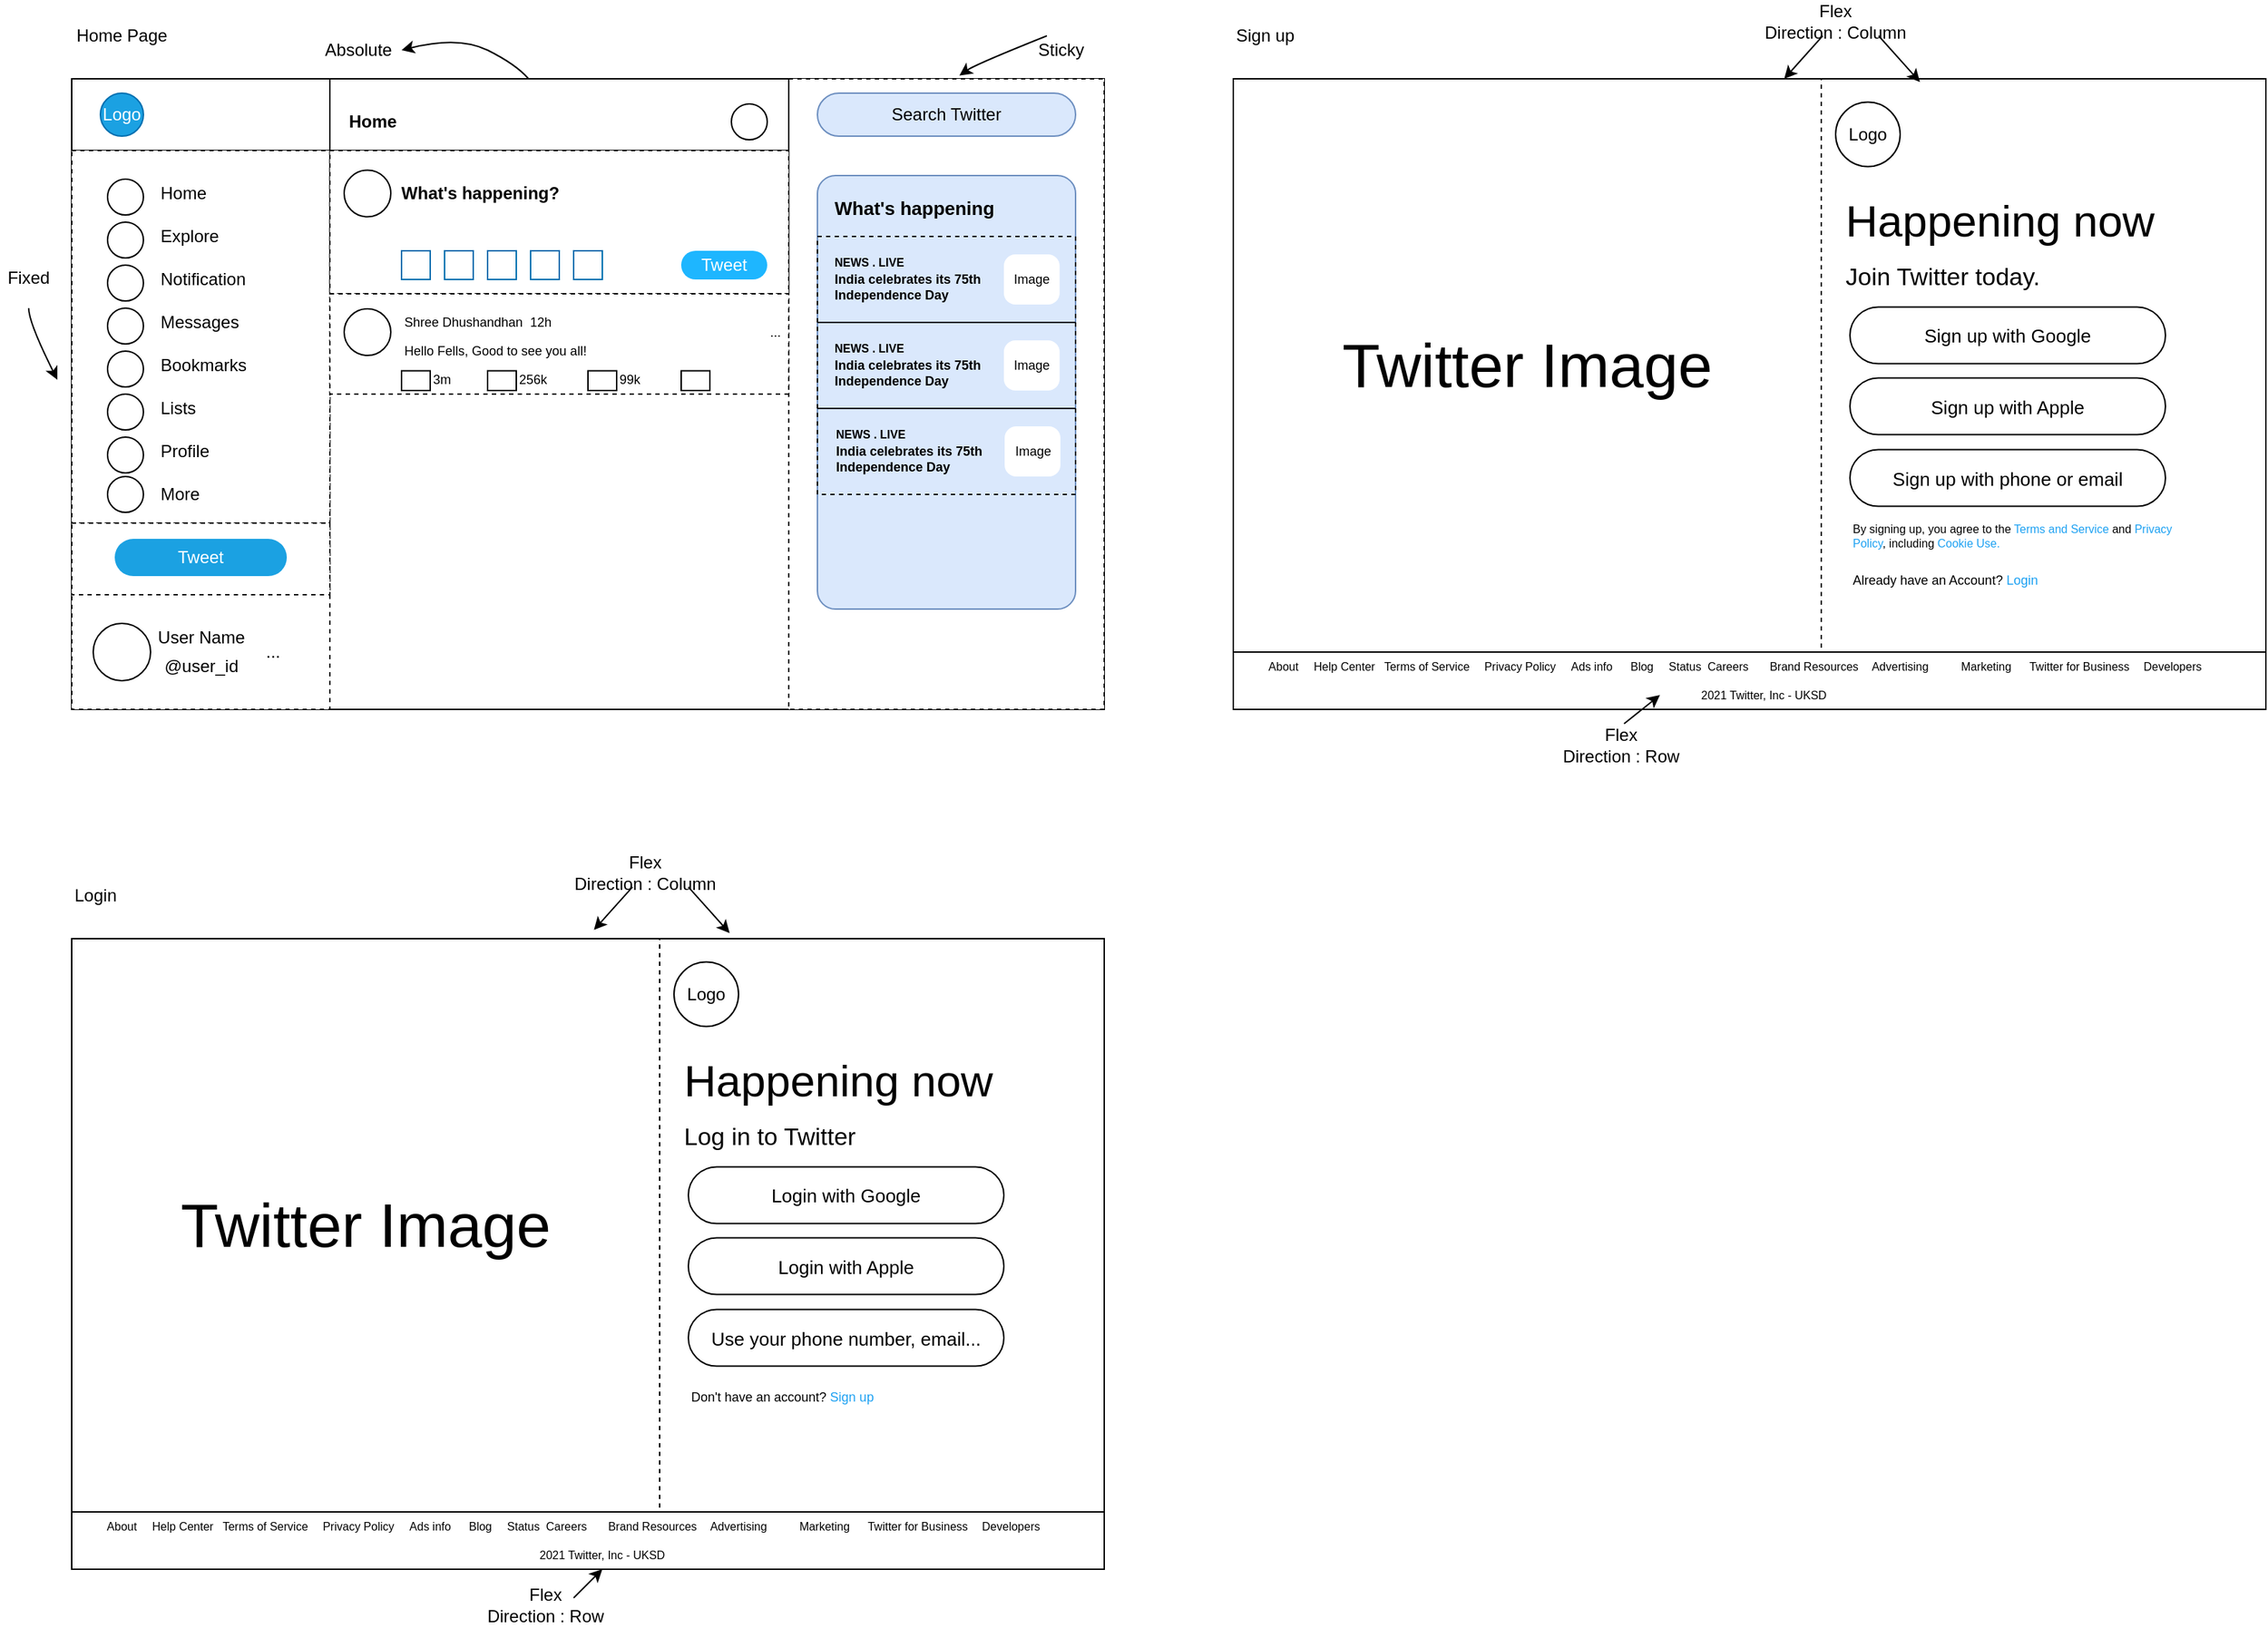 <mxfile version="14.9.8" type="device"><diagram id="cITDRtFdquwtTteCBt9e" name="Page-1"><mxGraphModel dx="1736" dy="976" grid="1" gridSize="10" guides="1" tooltips="1" connect="1" arrows="1" fold="1" page="1" pageScale="1" pageWidth="1654" pageHeight="1169" math="0" shadow="0"><root><mxCell id="0"/><mxCell id="1" parent="0"/><mxCell id="PWlF6VYf3-SWlMXKGO2l-2" value="Home Page" style="text;html=1;strokeColor=none;fillColor=none;align=center;verticalAlign=middle;whiteSpace=wrap;rounded=0;" parent="1" vertex="1"><mxGeometry x="80" y="40" width="70" height="20" as="geometry"/></mxCell><mxCell id="PWlF6VYf3-SWlMXKGO2l-9" value="" style="rounded=0;whiteSpace=wrap;html=1;strokeWidth=1;" parent="1" vertex="1"><mxGeometry x="80" y="80" width="720" height="440" as="geometry"/></mxCell><mxCell id="PWlF6VYf3-SWlMXKGO2l-7" value="" style="rounded=0;whiteSpace=wrap;html=1;strokeWidth=1;dashed=1;" parent="1" vertex="1"><mxGeometry x="80" y="80" width="180" height="440" as="geometry"/></mxCell><mxCell id="PWlF6VYf3-SWlMXKGO2l-8" value="" style="rounded=0;whiteSpace=wrap;html=1;strokeWidth=1;dashed=1;" parent="1" vertex="1"><mxGeometry x="580" y="80" width="220" height="440" as="geometry"/></mxCell><mxCell id="PWlF6VYf3-SWlMXKGO2l-12" value="" style="rounded=0;whiteSpace=wrap;html=1;strokeWidth=1;" parent="1" vertex="1"><mxGeometry x="80" y="80" width="180" height="50" as="geometry"/></mxCell><mxCell id="PWlF6VYf3-SWlMXKGO2l-24" value="" style="rounded=0;whiteSpace=wrap;html=1;strokeWidth=1;align=left;dashed=1;" parent="1" vertex="1"><mxGeometry x="80" y="130" width="180" height="260" as="geometry"/></mxCell><mxCell id="PWlF6VYf3-SWlMXKGO2l-10" value="Logo" style="rounded=1;whiteSpace=wrap;html=1;strokeWidth=1;arcSize=50;fillColor=#1ba1e2;strokeColor=#006EAF;fontColor=#ffffff;" parent="1" vertex="1"><mxGeometry x="100" y="90" width="30" height="30" as="geometry"/></mxCell><mxCell id="PWlF6VYf3-SWlMXKGO2l-13" value="Home" style="text;html=1;strokeColor=none;fillColor=none;align=left;verticalAlign=middle;whiteSpace=wrap;rounded=0;" parent="1" vertex="1"><mxGeometry x="140" y="150" width="50" height="20" as="geometry"/></mxCell><mxCell id="PWlF6VYf3-SWlMXKGO2l-15" value="Explore" style="text;html=1;strokeColor=none;fillColor=none;align=left;verticalAlign=middle;whiteSpace=wrap;rounded=0;" parent="1" vertex="1"><mxGeometry x="140" y="180" width="60" height="20" as="geometry"/></mxCell><mxCell id="PWlF6VYf3-SWlMXKGO2l-16" value="Notification" style="text;html=1;strokeColor=none;fillColor=none;align=left;verticalAlign=middle;whiteSpace=wrap;rounded=0;" parent="1" vertex="1"><mxGeometry x="140" y="210" width="80" height="20" as="geometry"/></mxCell><mxCell id="PWlF6VYf3-SWlMXKGO2l-17" value="Messages" style="text;html=1;strokeColor=none;fillColor=none;align=left;verticalAlign=middle;whiteSpace=wrap;rounded=0;" parent="1" vertex="1"><mxGeometry x="140" y="240" width="50" height="20" as="geometry"/></mxCell><mxCell id="PWlF6VYf3-SWlMXKGO2l-18" value="Bookmarks" style="text;html=1;strokeColor=none;fillColor=none;align=left;verticalAlign=middle;whiteSpace=wrap;rounded=0;" parent="1" vertex="1"><mxGeometry x="140" y="270" width="50" height="20" as="geometry"/></mxCell><mxCell id="PWlF6VYf3-SWlMXKGO2l-19" value="Lists" style="text;html=1;strokeColor=none;fillColor=none;align=left;verticalAlign=middle;whiteSpace=wrap;rounded=0;" parent="1" vertex="1"><mxGeometry x="140" y="300" width="50" height="20" as="geometry"/></mxCell><mxCell id="PWlF6VYf3-SWlMXKGO2l-20" value="Profile" style="text;html=1;strokeColor=none;fillColor=none;align=left;verticalAlign=middle;whiteSpace=wrap;rounded=0;" parent="1" vertex="1"><mxGeometry x="140" y="330" width="50" height="20" as="geometry"/></mxCell><mxCell id="PWlF6VYf3-SWlMXKGO2l-21" value="More" style="text;html=1;strokeColor=none;fillColor=none;align=left;verticalAlign=middle;whiteSpace=wrap;rounded=0;" parent="1" vertex="1"><mxGeometry x="140" y="360" width="50" height="20" as="geometry"/></mxCell><mxCell id="PWlF6VYf3-SWlMXKGO2l-25" value="" style="rounded=0;whiteSpace=wrap;html=1;strokeWidth=1;align=left;dashed=1;" parent="1" vertex="1"><mxGeometry x="80" y="390" width="180" height="50" as="geometry"/></mxCell><mxCell id="PWlF6VYf3-SWlMXKGO2l-23" value="Tweet" style="rounded=1;whiteSpace=wrap;html=1;strokeWidth=1;align=center;arcSize=50;fillColor=#1ba1e2;fontColor=#ffffff;strokeColor=none;" parent="1" vertex="1"><mxGeometry x="110" y="401" width="120" height="26" as="geometry"/></mxCell><mxCell id="PWlF6VYf3-SWlMXKGO2l-26" value="" style="ellipse;whiteSpace=wrap;html=1;rounded=1;strokeWidth=1;align=left;" parent="1" vertex="1"><mxGeometry x="95" y="460" width="40" height="40" as="geometry"/></mxCell><mxCell id="PWlF6VYf3-SWlMXKGO2l-27" value="User Name" style="text;html=1;align=center;verticalAlign=middle;resizable=0;points=[];autosize=1;strokeColor=none;" parent="1" vertex="1"><mxGeometry x="130" y="460" width="80" height="20" as="geometry"/></mxCell><mxCell id="PWlF6VYf3-SWlMXKGO2l-28" value="@user_id" style="text;html=1;align=center;verticalAlign=middle;resizable=0;points=[];autosize=1;strokeColor=none;" parent="1" vertex="1"><mxGeometry x="135" y="480" width="70" height="20" as="geometry"/></mxCell><mxCell id="PWlF6VYf3-SWlMXKGO2l-29" value="..." style="text;html=1;align=center;verticalAlign=middle;resizable=0;points=[];autosize=1;strokeColor=none;" parent="1" vertex="1"><mxGeometry x="205" y="470" width="30" height="20" as="geometry"/></mxCell><mxCell id="PWlF6VYf3-SWlMXKGO2l-31" value="" style="ellipse;whiteSpace=wrap;html=1;rounded=1;strokeWidth=1;align=left;" parent="1" vertex="1"><mxGeometry x="105" y="357.5" width="25" height="25" as="geometry"/></mxCell><mxCell id="PWlF6VYf3-SWlMXKGO2l-32" value="" style="ellipse;whiteSpace=wrap;html=1;rounded=1;strokeWidth=1;align=left;" parent="1" vertex="1"><mxGeometry x="105" y="330" width="25" height="25" as="geometry"/></mxCell><mxCell id="PWlF6VYf3-SWlMXKGO2l-33" value="" style="ellipse;whiteSpace=wrap;html=1;rounded=1;strokeWidth=1;align=left;" parent="1" vertex="1"><mxGeometry x="105" y="300" width="25" height="25" as="geometry"/></mxCell><mxCell id="PWlF6VYf3-SWlMXKGO2l-34" value="" style="ellipse;whiteSpace=wrap;html=1;rounded=1;strokeWidth=1;align=left;" parent="1" vertex="1"><mxGeometry x="105" y="270" width="25" height="25" as="geometry"/></mxCell><mxCell id="PWlF6VYf3-SWlMXKGO2l-35" value="" style="ellipse;whiteSpace=wrap;html=1;rounded=1;strokeWidth=1;align=left;" parent="1" vertex="1"><mxGeometry x="105" y="240" width="25" height="25" as="geometry"/></mxCell><mxCell id="PWlF6VYf3-SWlMXKGO2l-36" value="" style="ellipse;whiteSpace=wrap;html=1;rounded=1;strokeWidth=1;align=left;" parent="1" vertex="1"><mxGeometry x="105" y="210" width="25" height="25" as="geometry"/></mxCell><mxCell id="PWlF6VYf3-SWlMXKGO2l-37" value="" style="ellipse;whiteSpace=wrap;html=1;rounded=1;strokeWidth=1;align=left;" parent="1" vertex="1"><mxGeometry x="105" y="180" width="25" height="25" as="geometry"/></mxCell><mxCell id="PWlF6VYf3-SWlMXKGO2l-38" value="" style="ellipse;whiteSpace=wrap;html=1;rounded=1;strokeWidth=1;align=left;" parent="1" vertex="1"><mxGeometry x="105" y="150" width="25" height="25" as="geometry"/></mxCell><mxCell id="PWlF6VYf3-SWlMXKGO2l-41" value="" style="rounded=0;whiteSpace=wrap;html=1;strokeWidth=1;" parent="1" vertex="1"><mxGeometry x="260" y="80" width="320" height="50" as="geometry"/></mxCell><mxCell id="PWlF6VYf3-SWlMXKGO2l-42" value="Home" style="text;html=1;strokeColor=none;fillColor=none;align=center;verticalAlign=middle;whiteSpace=wrap;rounded=0;fontStyle=1" parent="1" vertex="1"><mxGeometry x="270" y="100" width="40" height="20" as="geometry"/></mxCell><mxCell id="PWlF6VYf3-SWlMXKGO2l-43" value="" style="ellipse;whiteSpace=wrap;html=1;rounded=1;strokeWidth=1;align=left;" parent="1" vertex="1"><mxGeometry x="540" y="97.5" width="25" height="25" as="geometry"/></mxCell><mxCell id="PWlF6VYf3-SWlMXKGO2l-45" value="" style="rounded=0;whiteSpace=wrap;html=1;strokeWidth=1;dashed=1;" parent="1" vertex="1"><mxGeometry x="260" y="130" width="320" height="100" as="geometry"/></mxCell><mxCell id="PWlF6VYf3-SWlMXKGO2l-44" value="" style="ellipse;whiteSpace=wrap;html=1;rounded=1;strokeWidth=1;align=left;" parent="1" vertex="1"><mxGeometry x="270" y="143.75" width="32.5" height="32.5" as="geometry"/></mxCell><mxCell id="PWlF6VYf3-SWlMXKGO2l-46" value="What's happening?" style="text;html=1;strokeColor=none;fillColor=none;align=center;verticalAlign=middle;whiteSpace=wrap;rounded=0;fontStyle=1" parent="1" vertex="1"><mxGeometry x="290" y="150" width="150" height="20" as="geometry"/></mxCell><mxCell id="PWlF6VYf3-SWlMXKGO2l-48" value="" style="rounded=0;whiteSpace=wrap;html=1;strokeWidth=1;align=left;strokeColor=#006EAF;fontColor=#ffffff;fillColor=none;" parent="1" vertex="1"><mxGeometry x="310" y="200" width="20" height="20" as="geometry"/></mxCell><mxCell id="PWlF6VYf3-SWlMXKGO2l-50" value="" style="rounded=0;whiteSpace=wrap;html=1;strokeWidth=1;align=left;strokeColor=#006EAF;fontColor=#ffffff;fillColor=none;" parent="1" vertex="1"><mxGeometry x="340" y="200" width="20" height="20" as="geometry"/></mxCell><mxCell id="PWlF6VYf3-SWlMXKGO2l-51" value="" style="rounded=0;whiteSpace=wrap;html=1;strokeWidth=1;align=left;strokeColor=#006EAF;fontColor=#ffffff;fillColor=none;" parent="1" vertex="1"><mxGeometry x="370" y="200" width="20" height="20" as="geometry"/></mxCell><mxCell id="PWlF6VYf3-SWlMXKGO2l-52" value="" style="rounded=0;whiteSpace=wrap;html=1;strokeWidth=1;align=left;strokeColor=#006EAF;fontColor=#ffffff;fillColor=none;" parent="1" vertex="1"><mxGeometry x="400" y="200" width="20" height="20" as="geometry"/></mxCell><mxCell id="PWlF6VYf3-SWlMXKGO2l-53" value="" style="rounded=0;whiteSpace=wrap;html=1;strokeWidth=1;align=left;strokeColor=#006EAF;fontColor=#ffffff;fillColor=none;" parent="1" vertex="1"><mxGeometry x="430" y="200" width="20" height="20" as="geometry"/></mxCell><mxCell id="PWlF6VYf3-SWlMXKGO2l-54" value="Tweet" style="rounded=1;whiteSpace=wrap;html=1;strokeWidth=1;align=center;arcSize=50;fontColor=#ffffff;fillColor=#1EB6FF;strokeColor=none;" parent="1" vertex="1"><mxGeometry x="505" y="200" width="60" height="20" as="geometry"/></mxCell><mxCell id="PWlF6VYf3-SWlMXKGO2l-55" value="Search Twitter" style="rounded=1;whiteSpace=wrap;html=1;strokeWidth=1;align=center;arcSize=50;fillColor=#dae8fc;strokeColor=#6c8ebf;" parent="1" vertex="1"><mxGeometry x="600" y="90" width="180" height="30" as="geometry"/></mxCell><mxCell id="PWlF6VYf3-SWlMXKGO2l-56" value="" style="rounded=1;whiteSpace=wrap;html=1;strokeWidth=1;align=center;arcSize=7;fillColor=#dae8fc;strokeColor=#6c8ebf;" parent="1" vertex="1"><mxGeometry x="600" y="147.5" width="180" height="302.5" as="geometry"/></mxCell><mxCell id="PWlF6VYf3-SWlMXKGO2l-57" value="What's happening" style="text;html=1;strokeColor=none;fillColor=none;align=left;verticalAlign=middle;whiteSpace=wrap;rounded=0;fontStyle=1;fontSize=13;" parent="1" vertex="1"><mxGeometry x="610" y="160" width="140" height="20" as="geometry"/></mxCell><mxCell id="PWlF6VYf3-SWlMXKGO2l-58" value="" style="rounded=0;whiteSpace=wrap;html=1;fontSize=13;strokeWidth=1;align=left;fillColor=none;dashed=1;" parent="1" vertex="1"><mxGeometry x="600" y="190" width="180" height="60" as="geometry"/></mxCell><mxCell id="PWlF6VYf3-SWlMXKGO2l-59" value="NEWS . LIVE" style="text;html=1;strokeColor=none;fillColor=none;align=left;verticalAlign=middle;whiteSpace=wrap;rounded=0;fontStyle=1;fontSize=8;" parent="1" vertex="1"><mxGeometry x="610" y="203" width="70" height="10" as="geometry"/></mxCell><mxCell id="PWlF6VYf3-SWlMXKGO2l-60" value="India celebrates its 75th Independence Day" style="text;html=1;strokeColor=none;fillColor=none;align=left;verticalAlign=middle;whiteSpace=wrap;rounded=0;fontStyle=1;fontSize=9;" parent="1" vertex="1"><mxGeometry x="610" y="220" width="110" height="10" as="geometry"/></mxCell><mxCell id="PWlF6VYf3-SWlMXKGO2l-61" value="Image" style="rounded=1;whiteSpace=wrap;html=1;fontSize=9;strokeWidth=1;align=center;strokeColor=none;arcSize=23;" parent="1" vertex="1"><mxGeometry x="730" y="202.5" width="38.89" height="35" as="geometry"/></mxCell><mxCell id="PWlF6VYf3-SWlMXKGO2l-69" value="" style="rounded=0;whiteSpace=wrap;html=1;fontSize=13;strokeWidth=1;align=left;fillColor=none;dashed=1;" parent="1" vertex="1"><mxGeometry x="600" y="250" width="180" height="60" as="geometry"/></mxCell><mxCell id="PWlF6VYf3-SWlMXKGO2l-66" value="Image" style="rounded=1;whiteSpace=wrap;html=1;fontSize=9;strokeWidth=1;align=center;strokeColor=none;arcSize=23;" parent="1" vertex="1"><mxGeometry x="730" y="262.5" width="38.89" height="35" as="geometry"/></mxCell><mxCell id="PWlF6VYf3-SWlMXKGO2l-67" value="India celebrates its 75th Independence Day" style="text;html=1;strokeColor=none;fillColor=none;align=left;verticalAlign=middle;whiteSpace=wrap;rounded=0;fontStyle=1;fontSize=9;" parent="1" vertex="1"><mxGeometry x="610" y="280" width="110" height="10" as="geometry"/></mxCell><mxCell id="PWlF6VYf3-SWlMXKGO2l-68" value="NEWS . LIVE" style="text;html=1;strokeColor=none;fillColor=none;align=left;verticalAlign=middle;whiteSpace=wrap;rounded=0;fontStyle=1;fontSize=8;" parent="1" vertex="1"><mxGeometry x="610" y="263" width="70" height="10" as="geometry"/></mxCell><mxCell id="PWlF6VYf3-SWlMXKGO2l-70" value="" style="rounded=0;whiteSpace=wrap;html=1;fontSize=13;strokeWidth=1;align=left;fillColor=none;dashed=1;" parent="1" vertex="1"><mxGeometry x="600" y="310" width="180" height="60" as="geometry"/></mxCell><mxCell id="PWlF6VYf3-SWlMXKGO2l-74" value="Image" style="rounded=1;whiteSpace=wrap;html=1;fontSize=9;strokeWidth=1;align=center;strokeColor=none;arcSize=23;" parent="1" vertex="1"><mxGeometry x="730.55" y="322.5" width="38.89" height="35" as="geometry"/></mxCell><mxCell id="PWlF6VYf3-SWlMXKGO2l-75" value="India celebrates its 75th Independence Day" style="text;html=1;strokeColor=none;fillColor=none;align=left;verticalAlign=middle;whiteSpace=wrap;rounded=0;fontStyle=1;fontSize=9;" parent="1" vertex="1"><mxGeometry x="610.55" y="340" width="110" height="10" as="geometry"/></mxCell><mxCell id="PWlF6VYf3-SWlMXKGO2l-76" value="NEWS . LIVE" style="text;html=1;strokeColor=none;fillColor=none;align=left;verticalAlign=middle;whiteSpace=wrap;rounded=0;fontStyle=1;fontSize=8;" parent="1" vertex="1"><mxGeometry x="610.55" y="323" width="70" height="10" as="geometry"/></mxCell><mxCell id="PWlF6VYf3-SWlMXKGO2l-77" value="" style="rounded=0;whiteSpace=wrap;html=1;strokeWidth=1;dashed=1;" parent="1" vertex="1"><mxGeometry x="260" y="230" width="320" height="70" as="geometry"/></mxCell><mxCell id="PWlF6VYf3-SWlMXKGO2l-78" value="" style="ellipse;whiteSpace=wrap;html=1;rounded=1;strokeWidth=1;align=left;" parent="1" vertex="1"><mxGeometry x="270" y="240.5" width="32.5" height="32.5" as="geometry"/></mxCell><mxCell id="PWlF6VYf3-SWlMXKGO2l-79" value="Shree Dhushandhan&amp;nbsp; 12h" style="text;html=1;strokeColor=none;fillColor=none;align=left;verticalAlign=middle;whiteSpace=wrap;rounded=0;fontSize=9;" parent="1" vertex="1"><mxGeometry x="310" y="240" width="137.5" height="20" as="geometry"/></mxCell><mxCell id="PWlF6VYf3-SWlMXKGO2l-81" value="Hello Fells, Good to see you all!" style="text;html=1;strokeColor=none;fillColor=none;align=left;verticalAlign=middle;whiteSpace=wrap;rounded=0;fontSize=9;" parent="1" vertex="1"><mxGeometry x="310" y="260" width="137.5" height="20" as="geometry"/></mxCell><mxCell id="PWlF6VYf3-SWlMXKGO2l-83" value="" style="rounded=0;whiteSpace=wrap;html=1;fontSize=9;strokeColor=#000000;strokeWidth=1;fillColor=none;align=left;" parent="1" vertex="1"><mxGeometry x="310" y="283.75" width="20" height="13.75" as="geometry"/></mxCell><mxCell id="PWlF6VYf3-SWlMXKGO2l-84" value="" style="rounded=0;whiteSpace=wrap;html=1;fontSize=9;strokeColor=#000000;strokeWidth=1;fillColor=none;align=left;" parent="1" vertex="1"><mxGeometry x="370" y="283.75" width="20" height="13.75" as="geometry"/></mxCell><mxCell id="PWlF6VYf3-SWlMXKGO2l-85" value="" style="rounded=0;whiteSpace=wrap;html=1;fontSize=9;strokeColor=#000000;strokeWidth=1;fillColor=none;align=left;" parent="1" vertex="1"><mxGeometry x="440" y="283.75" width="20" height="13.75" as="geometry"/></mxCell><mxCell id="PWlF6VYf3-SWlMXKGO2l-86" value="" style="rounded=0;whiteSpace=wrap;html=1;fontSize=9;strokeColor=#000000;strokeWidth=1;fillColor=none;align=left;" parent="1" vertex="1"><mxGeometry x="505" y="283.75" width="20" height="13.75" as="geometry"/></mxCell><mxCell id="PWlF6VYf3-SWlMXKGO2l-87" value="..." style="text;html=1;strokeColor=none;fillColor=none;align=left;verticalAlign=middle;whiteSpace=wrap;rounded=0;fontSize=9;" parent="1" vertex="1"><mxGeometry x="565" y="246.75" width="10" height="20" as="geometry"/></mxCell><mxCell id="PWlF6VYf3-SWlMXKGO2l-88" value="3m" style="text;html=1;strokeColor=none;fillColor=none;align=left;verticalAlign=middle;whiteSpace=wrap;rounded=0;fontSize=9;" parent="1" vertex="1"><mxGeometry x="330" y="280" width="20" height="20" as="geometry"/></mxCell><mxCell id="PWlF6VYf3-SWlMXKGO2l-89" value="256k" style="text;html=1;strokeColor=none;fillColor=none;align=left;verticalAlign=middle;whiteSpace=wrap;rounded=0;fontSize=9;" parent="1" vertex="1"><mxGeometry x="390" y="280" width="20" height="20" as="geometry"/></mxCell><mxCell id="PWlF6VYf3-SWlMXKGO2l-90" value="99k" style="text;html=1;strokeColor=none;fillColor=none;align=left;verticalAlign=middle;whiteSpace=wrap;rounded=0;fontSize=9;" parent="1" vertex="1"><mxGeometry x="460" y="280" width="20" height="20" as="geometry"/></mxCell><mxCell id="PWlF6VYf3-SWlMXKGO2l-91" value="" style="rounded=0;whiteSpace=wrap;html=1;strokeWidth=1;" parent="1" vertex="1"><mxGeometry x="890" y="80" width="720" height="440" as="geometry"/></mxCell><mxCell id="PWlF6VYf3-SWlMXKGO2l-92" value="Sign up" style="text;html=1;strokeColor=none;fillColor=none;align=left;verticalAlign=middle;whiteSpace=wrap;rounded=0;" parent="1" vertex="1"><mxGeometry x="890" y="40" width="100" height="20" as="geometry"/></mxCell><mxCell id="PWlF6VYf3-SWlMXKGO2l-93" value="&lt;font style=&quot;font-size: 43px&quot;&gt;Twitter Image&lt;/font&gt;" style="rounded=0;whiteSpace=wrap;html=1;fontSize=9;strokeColor=#000000;strokeWidth=1;fillColor=none;align=center;dashed=1;" parent="1" vertex="1"><mxGeometry x="890" y="80" width="410" height="400" as="geometry"/></mxCell><mxCell id="PWlF6VYf3-SWlMXKGO2l-95" value="" style="whiteSpace=wrap;html=1;rounded=0;fontSize=9;strokeColor=#000000;strokeWidth=1;fillColor=none;align=left;" parent="1" vertex="1"><mxGeometry x="890" y="480" width="720" height="40" as="geometry"/></mxCell><mxCell id="PWlF6VYf3-SWlMXKGO2l-96" value="Logo" style="ellipse;whiteSpace=wrap;html=1;rounded=1;strokeWidth=1;align=center;" parent="1" vertex="1"><mxGeometry x="1310" y="96.25" width="45" height="45" as="geometry"/></mxCell><mxCell id="PWlF6VYf3-SWlMXKGO2l-97" value="&lt;font style=&quot;font-size: 31px&quot;&gt;Happening now&lt;/font&gt;" style="text;html=1;strokeColor=none;fillColor=none;align=left;verticalAlign=middle;whiteSpace=wrap;rounded=0;fontSize=9;" parent="1" vertex="1"><mxGeometry x="1315" y="168.75" width="225" height="20" as="geometry"/></mxCell><mxCell id="PWlF6VYf3-SWlMXKGO2l-98" value="&lt;font style=&quot;font-size: 17px&quot;&gt;Join Twitter today.&lt;/font&gt;" style="text;html=1;strokeColor=none;fillColor=none;align=left;verticalAlign=middle;whiteSpace=wrap;rounded=0;fontSize=9;" parent="1" vertex="1"><mxGeometry x="1315" y="208.75" width="225" height="20" as="geometry"/></mxCell><mxCell id="PWlF6VYf3-SWlMXKGO2l-99" value="&lt;font style=&quot;font-size: 13px&quot;&gt;Sign up with Google&lt;/font&gt;" style="rounded=1;whiteSpace=wrap;html=1;fontSize=9;strokeColor=#000000;strokeWidth=1;fillColor=none;align=center;arcSize=50;" parent="1" vertex="1"><mxGeometry x="1320" y="239.25" width="220" height="39.5" as="geometry"/></mxCell><mxCell id="PWlF6VYf3-SWlMXKGO2l-102" value="&lt;font style=&quot;font-size: 13px&quot;&gt;Sign up with Apple&lt;/font&gt;" style="rounded=1;whiteSpace=wrap;html=1;fontSize=9;strokeColor=#000000;strokeWidth=1;fillColor=none;align=center;arcSize=50;" parent="1" vertex="1"><mxGeometry x="1320" y="288.75" width="220" height="39.5" as="geometry"/></mxCell><mxCell id="PWlF6VYf3-SWlMXKGO2l-103" value="&lt;font style=&quot;font-size: 13px&quot;&gt;Sign up with phone or email&lt;/font&gt;" style="rounded=1;whiteSpace=wrap;html=1;fontSize=9;strokeColor=#000000;strokeWidth=1;fillColor=none;align=center;arcSize=50;" parent="1" vertex="1"><mxGeometry x="1320" y="338.75" width="220" height="39.5" as="geometry"/></mxCell><mxCell id="PWlF6VYf3-SWlMXKGO2l-104" value="&lt;font style=&quot;font-size: 8px&quot;&gt;By signing up, you agree to the &lt;font color=&quot;#1da1f2&quot;&gt;Terms and Service&lt;/font&gt;&lt;font color=&quot;#007fff&quot;&gt; &lt;/font&gt;and &lt;font color=&quot;#1da1f2&quot;&gt;Privacy Policy&lt;/font&gt;, including &lt;font color=&quot;#1da1f2&quot;&gt;Cookie Use.&lt;/font&gt;&lt;/font&gt;" style="text;html=1;strokeColor=none;fillColor=none;align=left;verticalAlign=middle;whiteSpace=wrap;rounded=0;fontSize=8;" parent="1" vertex="1"><mxGeometry x="1320" y="388.75" width="225" height="20" as="geometry"/></mxCell><mxCell id="PWlF6VYf3-SWlMXKGO2l-105" value="&lt;font style=&quot;font-size: 9px&quot;&gt;Already have an Account? &lt;font color=&quot;#1da1f2&quot;&gt;Login&lt;/font&gt;&lt;/font&gt;" style="text;html=1;strokeColor=none;fillColor=none;align=left;verticalAlign=middle;whiteSpace=wrap;rounded=0;fontSize=8;" parent="1" vertex="1"><mxGeometry x="1320" y="420" width="225" height="20" as="geometry"/></mxCell><mxCell id="PWlF6VYf3-SWlMXKGO2l-106" value="About" style="text;html=1;strokeColor=none;fillColor=none;align=center;verticalAlign=middle;whiteSpace=wrap;rounded=0;fontSize=8;" parent="1" vertex="1"><mxGeometry x="905" y="480" width="40" height="20" as="geometry"/></mxCell><mxCell id="PWlF6VYf3-SWlMXKGO2l-107" value="Help Center" style="text;html=1;strokeColor=none;fillColor=none;align=center;verticalAlign=middle;whiteSpace=wrap;rounded=0;fontSize=8;" parent="1" vertex="1"><mxGeometry x="945" y="480" width="45" height="20" as="geometry"/></mxCell><mxCell id="PWlF6VYf3-SWlMXKGO2l-108" value="Terms of Service" style="text;html=1;strokeColor=none;fillColor=none;align=center;verticalAlign=middle;whiteSpace=wrap;rounded=0;fontSize=8;" parent="1" vertex="1"><mxGeometry x="990" y="480" width="70" height="20" as="geometry"/></mxCell><mxCell id="PWlF6VYf3-SWlMXKGO2l-109" value="Privacy Policy" style="text;html=1;strokeColor=none;fillColor=none;align=center;verticalAlign=middle;whiteSpace=wrap;rounded=0;fontSize=8;" parent="1" vertex="1"><mxGeometry x="1060" y="480" width="60" height="20" as="geometry"/></mxCell><mxCell id="PWlF6VYf3-SWlMXKGO2l-110" value="Ads info" style="text;html=1;strokeColor=none;fillColor=none;align=center;verticalAlign=middle;whiteSpace=wrap;rounded=0;fontSize=8;" parent="1" vertex="1"><mxGeometry x="1120" y="480" width="40" height="20" as="geometry"/></mxCell><mxCell id="PWlF6VYf3-SWlMXKGO2l-111" value="Blog" style="text;html=1;strokeColor=none;fillColor=none;align=center;verticalAlign=middle;whiteSpace=wrap;rounded=0;fontSize=8;" parent="1" vertex="1"><mxGeometry x="1160" y="480" width="30" height="20" as="geometry"/></mxCell><mxCell id="PWlF6VYf3-SWlMXKGO2l-112" value="Status" style="text;html=1;strokeColor=none;fillColor=none;align=center;verticalAlign=middle;whiteSpace=wrap;rounded=0;fontSize=8;" parent="1" vertex="1"><mxGeometry x="1190" y="480" width="30" height="20" as="geometry"/></mxCell><mxCell id="PWlF6VYf3-SWlMXKGO2l-113" value="Careers" style="text;html=1;strokeColor=none;fillColor=none;align=center;verticalAlign=middle;whiteSpace=wrap;rounded=0;fontSize=8;" parent="1" vertex="1"><mxGeometry x="1220" y="480" width="30" height="20" as="geometry"/></mxCell><mxCell id="PWlF6VYf3-SWlMXKGO2l-114" value="Brand Resources" style="text;html=1;strokeColor=none;fillColor=none;align=center;verticalAlign=middle;whiteSpace=wrap;rounded=0;fontSize=8;" parent="1" vertex="1"><mxGeometry x="1260" y="480" width="70" height="20" as="geometry"/></mxCell><mxCell id="PWlF6VYf3-SWlMXKGO2l-116" value="Advertising" style="text;html=1;strokeColor=none;fillColor=none;align=center;verticalAlign=middle;whiteSpace=wrap;rounded=0;fontSize=8;" parent="1" vertex="1"><mxGeometry x="1320" y="480" width="70" height="20" as="geometry"/></mxCell><mxCell id="PWlF6VYf3-SWlMXKGO2l-117" value="Marketing" style="text;html=1;strokeColor=none;fillColor=none;align=center;verticalAlign=middle;whiteSpace=wrap;rounded=0;fontSize=8;" parent="1" vertex="1"><mxGeometry x="1380" y="480" width="70" height="20" as="geometry"/></mxCell><mxCell id="PWlF6VYf3-SWlMXKGO2l-118" value="Twitter for Business" style="text;html=1;strokeColor=none;fillColor=none;align=center;verticalAlign=middle;whiteSpace=wrap;rounded=0;fontSize=8;" parent="1" vertex="1"><mxGeometry x="1440" y="480" width="80" height="20" as="geometry"/></mxCell><mxCell id="PWlF6VYf3-SWlMXKGO2l-119" value="Developers" style="text;html=1;strokeColor=none;fillColor=none;align=center;verticalAlign=middle;whiteSpace=wrap;rounded=0;fontSize=8;" parent="1" vertex="1"><mxGeometry x="1510" y="480" width="70" height="20" as="geometry"/></mxCell><mxCell id="PWlF6VYf3-SWlMXKGO2l-120" value="2021 Twitter, Inc - UKSD" style="text;html=1;strokeColor=none;fillColor=none;align=center;verticalAlign=middle;whiteSpace=wrap;rounded=0;fontSize=8;" parent="1" vertex="1"><mxGeometry x="1210" y="500" width="100" height="20" as="geometry"/></mxCell><mxCell id="PWlF6VYf3-SWlMXKGO2l-121" value="" style="rounded=0;whiteSpace=wrap;html=1;strokeWidth=1;" parent="1" vertex="1"><mxGeometry x="80" y="680" width="720" height="440" as="geometry"/></mxCell><mxCell id="PWlF6VYf3-SWlMXKGO2l-122" value="Login" style="text;html=1;strokeColor=none;fillColor=none;align=left;verticalAlign=middle;whiteSpace=wrap;rounded=0;" parent="1" vertex="1"><mxGeometry x="80" y="640" width="100" height="20" as="geometry"/></mxCell><mxCell id="PWlF6VYf3-SWlMXKGO2l-123" value="&lt;font style=&quot;font-size: 43px&quot;&gt;Twitter Image&lt;/font&gt;" style="rounded=0;whiteSpace=wrap;html=1;fontSize=9;strokeColor=#000000;strokeWidth=1;fillColor=none;align=center;dashed=1;" parent="1" vertex="1"><mxGeometry x="80" y="680" width="410" height="400" as="geometry"/></mxCell><mxCell id="PWlF6VYf3-SWlMXKGO2l-124" value="" style="whiteSpace=wrap;html=1;rounded=0;fontSize=9;strokeColor=#000000;strokeWidth=1;fillColor=none;align=left;" parent="1" vertex="1"><mxGeometry x="80" y="1080" width="720" height="40" as="geometry"/></mxCell><mxCell id="PWlF6VYf3-SWlMXKGO2l-125" value="Logo" style="ellipse;whiteSpace=wrap;html=1;rounded=1;strokeWidth=1;align=center;" parent="1" vertex="1"><mxGeometry x="500" y="696.25" width="45" height="45" as="geometry"/></mxCell><mxCell id="PWlF6VYf3-SWlMXKGO2l-126" value="&lt;font style=&quot;font-size: 31px&quot;&gt;Happening now&lt;/font&gt;" style="text;html=1;strokeColor=none;fillColor=none;align=left;verticalAlign=middle;whiteSpace=wrap;rounded=0;fontSize=9;" parent="1" vertex="1"><mxGeometry x="505" y="768.75" width="225" height="20" as="geometry"/></mxCell><mxCell id="PWlF6VYf3-SWlMXKGO2l-127" value="&lt;font style=&quot;font-size: 17px&quot;&gt;Log in to Twitter&lt;/font&gt;" style="text;html=1;strokeColor=none;fillColor=none;align=left;verticalAlign=middle;whiteSpace=wrap;rounded=0;fontSize=9;" parent="1" vertex="1"><mxGeometry x="505" y="808.75" width="225" height="20" as="geometry"/></mxCell><mxCell id="PWlF6VYf3-SWlMXKGO2l-128" value="&lt;font style=&quot;font-size: 13px&quot;&gt;Login with Google&lt;/font&gt;" style="rounded=1;whiteSpace=wrap;html=1;fontSize=9;strokeColor=#000000;strokeWidth=1;fillColor=none;align=center;arcSize=50;" parent="1" vertex="1"><mxGeometry x="510" y="839.25" width="220" height="39.5" as="geometry"/></mxCell><mxCell id="PWlF6VYf3-SWlMXKGO2l-129" value="&lt;font style=&quot;font-size: 13px&quot;&gt;Login with Apple&lt;/font&gt;" style="rounded=1;whiteSpace=wrap;html=1;fontSize=9;strokeColor=#000000;strokeWidth=1;fillColor=none;align=center;arcSize=50;" parent="1" vertex="1"><mxGeometry x="510" y="888.75" width="220" height="39.5" as="geometry"/></mxCell><mxCell id="PWlF6VYf3-SWlMXKGO2l-130" value="&lt;font style=&quot;font-size: 13px&quot;&gt;Use your phone number, email...&lt;/font&gt;" style="rounded=1;whiteSpace=wrap;html=1;fontSize=9;strokeColor=#000000;strokeWidth=1;fillColor=none;align=center;arcSize=50;" parent="1" vertex="1"><mxGeometry x="510" y="938.75" width="220" height="39.5" as="geometry"/></mxCell><mxCell id="PWlF6VYf3-SWlMXKGO2l-132" value="&lt;font style=&quot;font-size: 9px&quot;&gt;Don't have an account? &lt;font color=&quot;#1da1f2&quot;&gt;Sign up&lt;/font&gt;&lt;/font&gt;" style="text;html=1;strokeColor=none;fillColor=none;align=left;verticalAlign=middle;whiteSpace=wrap;rounded=0;fontSize=8;" parent="1" vertex="1"><mxGeometry x="510" y="990" width="225" height="20" as="geometry"/></mxCell><mxCell id="PWlF6VYf3-SWlMXKGO2l-133" value="About" style="text;html=1;strokeColor=none;fillColor=none;align=center;verticalAlign=middle;whiteSpace=wrap;rounded=0;fontSize=8;" parent="1" vertex="1"><mxGeometry x="95" y="1080" width="40" height="20" as="geometry"/></mxCell><mxCell id="PWlF6VYf3-SWlMXKGO2l-134" value="Help Center" style="text;html=1;strokeColor=none;fillColor=none;align=center;verticalAlign=middle;whiteSpace=wrap;rounded=0;fontSize=8;" parent="1" vertex="1"><mxGeometry x="135" y="1080" width="45" height="20" as="geometry"/></mxCell><mxCell id="PWlF6VYf3-SWlMXKGO2l-135" value="Terms of Service" style="text;html=1;strokeColor=none;fillColor=none;align=center;verticalAlign=middle;whiteSpace=wrap;rounded=0;fontSize=8;" parent="1" vertex="1"><mxGeometry x="180" y="1080" width="70" height="20" as="geometry"/></mxCell><mxCell id="PWlF6VYf3-SWlMXKGO2l-136" value="Privacy Policy" style="text;html=1;strokeColor=none;fillColor=none;align=center;verticalAlign=middle;whiteSpace=wrap;rounded=0;fontSize=8;" parent="1" vertex="1"><mxGeometry x="250" y="1080" width="60" height="20" as="geometry"/></mxCell><mxCell id="PWlF6VYf3-SWlMXKGO2l-137" value="Ads info" style="text;html=1;strokeColor=none;fillColor=none;align=center;verticalAlign=middle;whiteSpace=wrap;rounded=0;fontSize=8;" parent="1" vertex="1"><mxGeometry x="310" y="1080" width="40" height="20" as="geometry"/></mxCell><mxCell id="PWlF6VYf3-SWlMXKGO2l-138" value="Blog" style="text;html=1;strokeColor=none;fillColor=none;align=center;verticalAlign=middle;whiteSpace=wrap;rounded=0;fontSize=8;" parent="1" vertex="1"><mxGeometry x="350" y="1080" width="30" height="20" as="geometry"/></mxCell><mxCell id="PWlF6VYf3-SWlMXKGO2l-139" value="Status" style="text;html=1;strokeColor=none;fillColor=none;align=center;verticalAlign=middle;whiteSpace=wrap;rounded=0;fontSize=8;" parent="1" vertex="1"><mxGeometry x="380" y="1080" width="30" height="20" as="geometry"/></mxCell><mxCell id="PWlF6VYf3-SWlMXKGO2l-140" value="Careers" style="text;html=1;strokeColor=none;fillColor=none;align=center;verticalAlign=middle;whiteSpace=wrap;rounded=0;fontSize=8;" parent="1" vertex="1"><mxGeometry x="410" y="1080" width="30" height="20" as="geometry"/></mxCell><mxCell id="PWlF6VYf3-SWlMXKGO2l-141" value="Brand Resources" style="text;html=1;strokeColor=none;fillColor=none;align=center;verticalAlign=middle;whiteSpace=wrap;rounded=0;fontSize=8;" parent="1" vertex="1"><mxGeometry x="450" y="1080" width="70" height="20" as="geometry"/></mxCell><mxCell id="PWlF6VYf3-SWlMXKGO2l-142" value="Advertising" style="text;html=1;strokeColor=none;fillColor=none;align=center;verticalAlign=middle;whiteSpace=wrap;rounded=0;fontSize=8;" parent="1" vertex="1"><mxGeometry x="510" y="1080" width="70" height="20" as="geometry"/></mxCell><mxCell id="PWlF6VYf3-SWlMXKGO2l-143" value="Marketing" style="text;html=1;strokeColor=none;fillColor=none;align=center;verticalAlign=middle;whiteSpace=wrap;rounded=0;fontSize=8;" parent="1" vertex="1"><mxGeometry x="570" y="1080" width="70" height="20" as="geometry"/></mxCell><mxCell id="PWlF6VYf3-SWlMXKGO2l-144" value="Twitter for Business" style="text;html=1;strokeColor=none;fillColor=none;align=center;verticalAlign=middle;whiteSpace=wrap;rounded=0;fontSize=8;" parent="1" vertex="1"><mxGeometry x="630" y="1080" width="80" height="20" as="geometry"/></mxCell><mxCell id="PWlF6VYf3-SWlMXKGO2l-145" value="Developers" style="text;html=1;strokeColor=none;fillColor=none;align=center;verticalAlign=middle;whiteSpace=wrap;rounded=0;fontSize=8;" parent="1" vertex="1"><mxGeometry x="700" y="1080" width="70" height="20" as="geometry"/></mxCell><mxCell id="PWlF6VYf3-SWlMXKGO2l-146" value="2021 Twitter, Inc - UKSD" style="text;html=1;strokeColor=none;fillColor=none;align=center;verticalAlign=middle;whiteSpace=wrap;rounded=0;fontSize=8;" parent="1" vertex="1"><mxGeometry x="400" y="1100" width="100" height="20" as="geometry"/></mxCell><mxCell id="aXwi9cndFq3H1_yEqUye-1" value="Fixed" style="text;html=1;strokeColor=none;fillColor=none;align=center;verticalAlign=middle;whiteSpace=wrap;rounded=0;" vertex="1" parent="1"><mxGeometry x="30" y="208.75" width="40" height="20" as="geometry"/></mxCell><mxCell id="aXwi9cndFq3H1_yEqUye-2" value="Sticky" style="text;html=1;strokeColor=none;fillColor=none;align=center;verticalAlign=middle;whiteSpace=wrap;rounded=0;" vertex="1" parent="1"><mxGeometry x="750" y="50" width="40" height="20" as="geometry"/></mxCell><mxCell id="aXwi9cndFq3H1_yEqUye-3" value="Absolute" style="text;html=1;strokeColor=none;fillColor=none;align=center;verticalAlign=middle;whiteSpace=wrap;rounded=0;" vertex="1" parent="1"><mxGeometry x="260" y="50" width="40" height="20" as="geometry"/></mxCell><mxCell id="aXwi9cndFq3H1_yEqUye-4" value="" style="curved=1;endArrow=classic;html=1;" edge="1" parent="1" source="PWlF6VYf3-SWlMXKGO2l-41"><mxGeometry width="50" height="50" relative="1" as="geometry"><mxPoint x="340" y="70" as="sourcePoint"/><mxPoint x="310" y="60" as="targetPoint"/><Array as="points"><mxPoint x="390" y="70"/><mxPoint x="350" y="50"/></Array></mxGeometry></mxCell><mxCell id="aXwi9cndFq3H1_yEqUye-5" value="" style="curved=1;endArrow=classic;html=1;exitX=0.25;exitY=0;exitDx=0;exitDy=0;entryX=0.541;entryY=-0.005;entryDx=0;entryDy=0;entryPerimeter=0;" edge="1" parent="1" source="aXwi9cndFq3H1_yEqUye-2" target="PWlF6VYf3-SWlMXKGO2l-8"><mxGeometry width="50" height="50" relative="1" as="geometry"><mxPoint x="720.551" y="70" as="sourcePoint"/><mxPoint x="631.98" y="50" as="targetPoint"/><Array as="points"><mxPoint x="710" y="70"/></Array></mxGeometry></mxCell><mxCell id="aXwi9cndFq3H1_yEqUye-8" value="" style="curved=1;endArrow=classic;html=1;" edge="1" parent="1"><mxGeometry width="50" height="50" relative="1" as="geometry"><mxPoint x="50" y="240" as="sourcePoint"/><mxPoint x="70" y="290" as="targetPoint"/><Array as="points"><mxPoint x="50" y="250"/></Array></mxGeometry></mxCell><mxCell id="aXwi9cndFq3H1_yEqUye-10" value="Flex&lt;br&gt;Direction : Column" style="text;html=1;strokeColor=none;fillColor=none;align=center;verticalAlign=middle;whiteSpace=wrap;rounded=0;" vertex="1" parent="1"><mxGeometry x="1250" y="30" width="120" height="20" as="geometry"/></mxCell><mxCell id="aXwi9cndFq3H1_yEqUye-14" value="" style="endArrow=classic;html=1;" edge="1" parent="1" source="aXwi9cndFq3H1_yEqUye-10" target="PWlF6VYf3-SWlMXKGO2l-93"><mxGeometry width="50" height="50" relative="1" as="geometry"><mxPoint x="1220" y="65" as="sourcePoint"/><mxPoint x="1270" y="15" as="targetPoint"/></mxGeometry></mxCell><mxCell id="aXwi9cndFq3H1_yEqUye-15" value="" style="endArrow=classic;html=1;exitX=0.75;exitY=1;exitDx=0;exitDy=0;entryX=0.665;entryY=0.005;entryDx=0;entryDy=0;entryPerimeter=0;" edge="1" parent="1" source="aXwi9cndFq3H1_yEqUye-10" target="PWlF6VYf3-SWlMXKGO2l-91"><mxGeometry width="50" height="50" relative="1" as="geometry"><mxPoint x="1301.458" y="60" as="sourcePoint"/><mxPoint x="1275.833" y="90" as="targetPoint"/><Array as="points"/></mxGeometry></mxCell><mxCell id="aXwi9cndFq3H1_yEqUye-16" value="Flex&lt;br&gt;Direction : Row" style="text;html=1;align=center;verticalAlign=middle;resizable=0;points=[];autosize=1;strokeColor=none;" vertex="1" parent="1"><mxGeometry x="1110" y="530" width="100" height="30" as="geometry"/></mxCell><mxCell id="aXwi9cndFq3H1_yEqUye-17" value="" style="endArrow=classic;html=1;" edge="1" parent="1"><mxGeometry width="50" height="50" relative="1" as="geometry"><mxPoint x="1162.5" y="530" as="sourcePoint"/><mxPoint x="1187.5" y="510" as="targetPoint"/></mxGeometry></mxCell><mxCell id="aXwi9cndFq3H1_yEqUye-21" value="Flex&lt;br&gt;Direction : Column" style="text;html=1;strokeColor=none;fillColor=none;align=center;verticalAlign=middle;whiteSpace=wrap;rounded=0;" vertex="1" parent="1"><mxGeometry x="420" y="623.9" width="120" height="20" as="geometry"/></mxCell><mxCell id="aXwi9cndFq3H1_yEqUye-22" value="" style="endArrow=classic;html=1;exitX=0.75;exitY=1;exitDx=0;exitDy=0;entryX=0.665;entryY=0.005;entryDx=0;entryDy=0;entryPerimeter=0;" edge="1" source="aXwi9cndFq3H1_yEqUye-21" parent="1"><mxGeometry width="50" height="50" relative="1" as="geometry"><mxPoint x="471.458" y="653.9" as="sourcePoint"/><mxPoint x="538.8" y="676.1" as="targetPoint"/><Array as="points"/></mxGeometry></mxCell><mxCell id="aXwi9cndFq3H1_yEqUye-23" value="" style="endArrow=classic;html=1;" edge="1" source="aXwi9cndFq3H1_yEqUye-21" parent="1"><mxGeometry width="50" height="50" relative="1" as="geometry"><mxPoint x="390" y="658.9" as="sourcePoint"/><mxPoint x="444.167" y="673.9" as="targetPoint"/></mxGeometry></mxCell><mxCell id="aXwi9cndFq3H1_yEqUye-24" value="Flex&lt;br&gt;Direction : Row" style="text;html=1;align=center;verticalAlign=middle;resizable=0;points=[];autosize=1;strokeColor=none;" vertex="1" parent="1"><mxGeometry x="360" y="1130" width="100" height="30" as="geometry"/></mxCell><mxCell id="aXwi9cndFq3H1_yEqUye-26" value="" style="endArrow=classic;html=1;" edge="1" parent="1"><mxGeometry width="50" height="50" relative="1" as="geometry"><mxPoint x="430" y="1140" as="sourcePoint"/><mxPoint x="450" y="1120" as="targetPoint"/></mxGeometry></mxCell></root></mxGraphModel></diagram></mxfile>